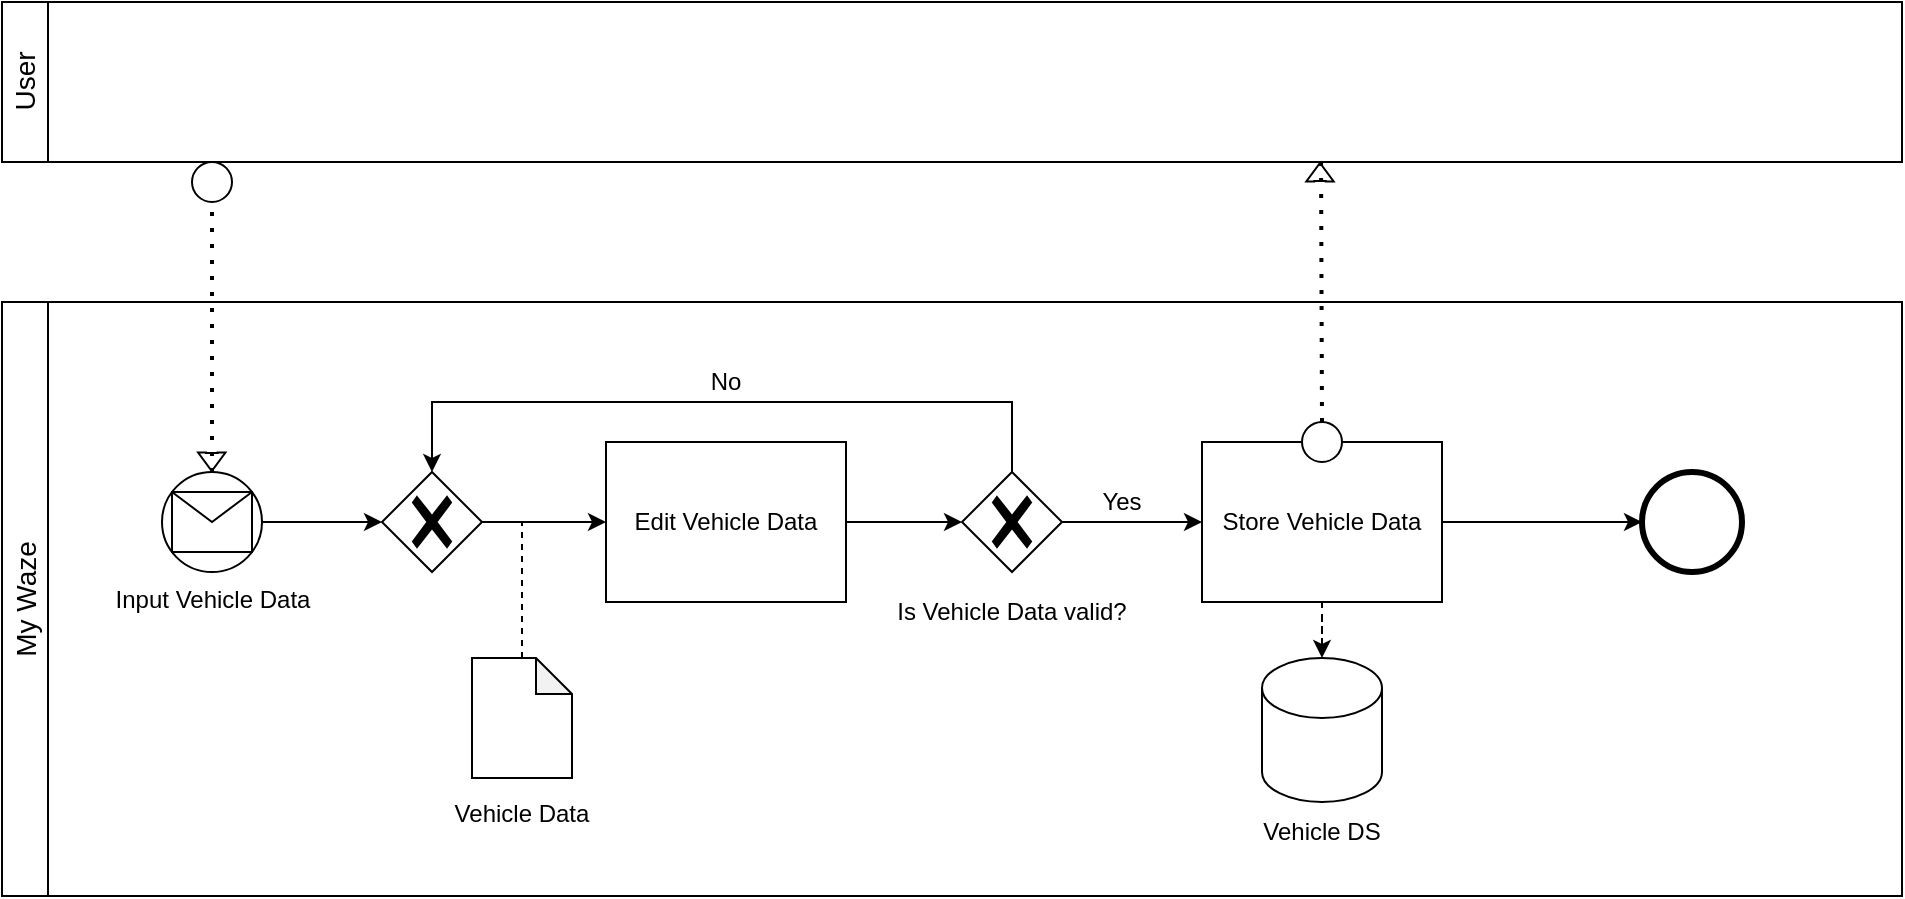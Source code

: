 <mxfile version="26.2.14">
  <diagram name="Page-1" id="6BgvNLLH9mB0-3ZaWdmu">
    <mxGraphModel dx="2084" dy="1070" grid="1" gridSize="10" guides="1" tooltips="1" connect="1" arrows="1" fold="1" page="1" pageScale="1" pageWidth="827" pageHeight="1169" math="0" shadow="0">
      <root>
        <mxCell id="0" />
        <mxCell id="1" parent="0" />
        <mxCell id="jeyQ8Pxxj93HgxO3kcwC-35" value="&lt;span style=&quot;font-weight: normal;&quot;&gt;&lt;font style=&quot;font-size: 14px;&quot;&gt;User&lt;/font&gt;&lt;/span&gt;" style="swimlane;horizontal=0;whiteSpace=wrap;html=1;startSize=23;" parent="1" vertex="1">
          <mxGeometry x="360" y="380" width="950" height="80" as="geometry" />
        </mxCell>
        <mxCell id="jeyQ8Pxxj93HgxO3kcwC-36" value="&lt;font style=&quot;font-size: 14px; font-weight: normal;&quot;&gt;My Waze&lt;/font&gt;" style="swimlane;horizontal=0;whiteSpace=wrap;html=1;startSize=23;" parent="1" vertex="1">
          <mxGeometry x="360" y="530" width="950" height="297" as="geometry" />
        </mxCell>
        <mxCell id="jeyQ8Pxxj93HgxO3kcwC-70" value="Input Vehicle Data" style="shape=mxgraph.bpmn.shape;html=1;verticalLabelPosition=bottom;labelBackgroundColor=#ffffff;verticalAlign=top;perimeter=ellipsePerimeter;outline=standard;symbol=general;" parent="jeyQ8Pxxj93HgxO3kcwC-36" vertex="1">
          <mxGeometry x="80" y="85" width="50" height="50" as="geometry" />
        </mxCell>
        <mxCell id="jeyQ8Pxxj93HgxO3kcwC-71" value="" style="shape=message;whiteSpace=wrap;html=1;" parent="jeyQ8Pxxj93HgxO3kcwC-36" vertex="1">
          <mxGeometry x="85" y="95" width="40" height="30" as="geometry" />
        </mxCell>
        <mxCell id="jeyQ8Pxxj93HgxO3kcwC-72" value="" style="shape=flexArrow;endArrow=classic;html=1;rounded=0;width=5.76;endSize=2.731;endWidth=6.918;" parent="jeyQ8Pxxj93HgxO3kcwC-36" edge="1">
          <mxGeometry width="50" height="50" relative="1" as="geometry">
            <mxPoint x="104.89" y="75" as="sourcePoint" />
            <mxPoint x="104.89" y="85" as="targetPoint" />
          </mxGeometry>
        </mxCell>
        <mxCell id="jeyQ8Pxxj93HgxO3kcwC-73" value="" style="endArrow=none;dashed=1;html=1;dashPattern=1 3;strokeWidth=2;rounded=0;exitX=0.5;exitY=0;exitDx=0;exitDy=0;" parent="jeyQ8Pxxj93HgxO3kcwC-36" source="jeyQ8Pxxj93HgxO3kcwC-70" target="jeyQ8Pxxj93HgxO3kcwC-75" edge="1">
          <mxGeometry width="50" height="50" relative="1" as="geometry">
            <mxPoint x="320" y="160" as="sourcePoint" />
            <mxPoint x="135" y="-70" as="targetPoint" />
          </mxGeometry>
        </mxCell>
        <mxCell id="jeyQ8Pxxj93HgxO3kcwC-75" value="" style="ellipse;whiteSpace=wrap;html=1;" parent="jeyQ8Pxxj93HgxO3kcwC-36" vertex="1">
          <mxGeometry x="95" y="-70" width="20" height="20" as="geometry" />
        </mxCell>
        <mxCell id="2XZ-TuOFSpMVrR0CIzhd-1" value="Edit Vehicle Data" style="points=[[0.25,0,0],[0.5,0,0],[0.75,0,0],[1,0.25,0],[1,0.5,0],[1,0.75,0],[0.75,1,0],[0.5,1,0],[0.25,1,0],[0,0.75,0],[0,0.5,0],[0,0.25,0]];shape=mxgraph.bpmn.task2;whiteSpace=wrap;rectStyle=rounded;size=10;html=1;container=1;expand=0;collapsible=0;taskMarker=service;" parent="jeyQ8Pxxj93HgxO3kcwC-36" vertex="1">
          <mxGeometry x="302" y="70" width="120" height="80" as="geometry" />
        </mxCell>
        <mxCell id="2XZ-TuOFSpMVrR0CIzhd-2" value="" style="points=[[0.25,0.25,0],[0.5,0,0],[0.75,0.25,0],[1,0.5,0],[0.75,0.75,0],[0.5,1,0],[0.25,0.75,0],[0,0.5,0]];shape=mxgraph.bpmn.gateway2;html=1;verticalLabelPosition=bottom;labelBackgroundColor=#ffffff;verticalAlign=top;align=center;perimeter=rhombusPerimeter;outlineConnect=0;outline=none;symbol=none;gwType=exclusive;" parent="jeyQ8Pxxj93HgxO3kcwC-36" vertex="1">
          <mxGeometry x="190" y="85" width="50" height="50" as="geometry" />
        </mxCell>
        <mxCell id="2XZ-TuOFSpMVrR0CIzhd-3" style="edgeStyle=orthogonalEdgeStyle;rounded=0;orthogonalLoop=1;jettySize=auto;html=1;entryX=0;entryY=0.5;entryDx=0;entryDy=0;entryPerimeter=0;" parent="jeyQ8Pxxj93HgxO3kcwC-36" source="jeyQ8Pxxj93HgxO3kcwC-70" target="2XZ-TuOFSpMVrR0CIzhd-2" edge="1">
          <mxGeometry relative="1" as="geometry" />
        </mxCell>
        <mxCell id="2XZ-TuOFSpMVrR0CIzhd-4" style="edgeStyle=orthogonalEdgeStyle;rounded=0;orthogonalLoop=1;jettySize=auto;html=1;entryX=0;entryY=0.5;entryDx=0;entryDy=0;entryPerimeter=0;" parent="jeyQ8Pxxj93HgxO3kcwC-36" source="2XZ-TuOFSpMVrR0CIzhd-2" target="2XZ-TuOFSpMVrR0CIzhd-1" edge="1">
          <mxGeometry relative="1" as="geometry" />
        </mxCell>
        <mxCell id="2XZ-TuOFSpMVrR0CIzhd-5" value="" style="points=[[0.25,0.25,0],[0.5,0,0],[0.75,0.25,0],[1,0.5,0],[0.75,0.75,0],[0.5,1,0],[0.25,0.75,0],[0,0.5,0]];shape=mxgraph.bpmn.gateway2;html=1;verticalLabelPosition=bottom;labelBackgroundColor=#ffffff;verticalAlign=top;align=center;perimeter=rhombusPerimeter;outlineConnect=0;outline=none;symbol=none;gwType=exclusive;" parent="jeyQ8Pxxj93HgxO3kcwC-36" vertex="1">
          <mxGeometry x="480" y="85" width="50" height="50" as="geometry" />
        </mxCell>
        <mxCell id="2XZ-TuOFSpMVrR0CIzhd-6" style="edgeStyle=orthogonalEdgeStyle;rounded=0;orthogonalLoop=1;jettySize=auto;html=1;entryX=0;entryY=0.5;entryDx=0;entryDy=0;entryPerimeter=0;" parent="jeyQ8Pxxj93HgxO3kcwC-36" source="2XZ-TuOFSpMVrR0CIzhd-1" target="2XZ-TuOFSpMVrR0CIzhd-5" edge="1">
          <mxGeometry relative="1" as="geometry" />
        </mxCell>
        <mxCell id="2XZ-TuOFSpMVrR0CIzhd-7" style="edgeStyle=orthogonalEdgeStyle;rounded=0;orthogonalLoop=1;jettySize=auto;html=1;entryX=0.5;entryY=0;entryDx=0;entryDy=0;entryPerimeter=0;" parent="jeyQ8Pxxj93HgxO3kcwC-36" source="2XZ-TuOFSpMVrR0CIzhd-5" target="2XZ-TuOFSpMVrR0CIzhd-2" edge="1">
          <mxGeometry relative="1" as="geometry">
            <Array as="points">
              <mxPoint x="505" y="50" />
              <mxPoint x="215" y="50" />
            </Array>
          </mxGeometry>
        </mxCell>
        <mxCell id="2XZ-TuOFSpMVrR0CIzhd-20" style="edgeStyle=orthogonalEdgeStyle;rounded=0;orthogonalLoop=1;jettySize=auto;html=1;entryX=0;entryY=0.5;entryDx=0;entryDy=0;" parent="jeyQ8Pxxj93HgxO3kcwC-36" source="2XZ-TuOFSpMVrR0CIzhd-8" target="2XZ-TuOFSpMVrR0CIzhd-19" edge="1">
          <mxGeometry relative="1" as="geometry" />
        </mxCell>
        <mxCell id="W64uAMUBwmarSMU9e9bh-2" style="edgeStyle=orthogonalEdgeStyle;rounded=0;orthogonalLoop=1;jettySize=auto;html=1;dashed=1;" edge="1" parent="jeyQ8Pxxj93HgxO3kcwC-36" source="2XZ-TuOFSpMVrR0CIzhd-8" target="W64uAMUBwmarSMU9e9bh-1">
          <mxGeometry relative="1" as="geometry" />
        </mxCell>
        <mxCell id="2XZ-TuOFSpMVrR0CIzhd-8" value="Store Vehicle Data" style="points=[[0.25,0,0],[0.5,0,0],[0.75,0,0],[1,0.25,0],[1,0.5,0],[1,0.75,0],[0.75,1,0],[0.5,1,0],[0.25,1,0],[0,0.75,0],[0,0.5,0],[0,0.25,0]];shape=mxgraph.bpmn.task2;whiteSpace=wrap;rectStyle=rounded;size=10;html=1;container=1;expand=0;collapsible=0;taskMarker=service;" parent="jeyQ8Pxxj93HgxO3kcwC-36" vertex="1">
          <mxGeometry x="600" y="70" width="120" height="80" as="geometry" />
        </mxCell>
        <mxCell id="2XZ-TuOFSpMVrR0CIzhd-9" value="" style="endArrow=none;dashed=1;html=1;dashPattern=1 3;strokeWidth=2;rounded=0;" parent="jeyQ8Pxxj93HgxO3kcwC-36" source="2XZ-TuOFSpMVrR0CIzhd-11" edge="1">
          <mxGeometry width="50" height="50" relative="1" as="geometry">
            <mxPoint x="659.52" y="70" as="sourcePoint" />
            <mxPoint x="659.52" y="-70" as="targetPoint" />
          </mxGeometry>
        </mxCell>
        <mxCell id="2XZ-TuOFSpMVrR0CIzhd-10" value="" style="shape=flexArrow;endArrow=classic;html=1;rounded=0;width=5.76;endSize=2.731;endWidth=6.918;" parent="jeyQ8Pxxj93HgxO3kcwC-36" edge="1">
          <mxGeometry width="50" height="50" relative="1" as="geometry">
            <mxPoint x="659" y="-60" as="sourcePoint" />
            <mxPoint x="659" y="-70" as="targetPoint" />
          </mxGeometry>
        </mxCell>
        <mxCell id="2XZ-TuOFSpMVrR0CIzhd-11" value="" style="ellipse;whiteSpace=wrap;html=1;" parent="jeyQ8Pxxj93HgxO3kcwC-36" vertex="1">
          <mxGeometry x="650" y="60" width="20" height="20" as="geometry" />
        </mxCell>
        <mxCell id="2XZ-TuOFSpMVrR0CIzhd-12" style="edgeStyle=orthogonalEdgeStyle;rounded=0;orthogonalLoop=1;jettySize=auto;html=1;entryX=0;entryY=0.5;entryDx=0;entryDy=0;entryPerimeter=0;" parent="jeyQ8Pxxj93HgxO3kcwC-36" source="2XZ-TuOFSpMVrR0CIzhd-5" target="2XZ-TuOFSpMVrR0CIzhd-8" edge="1">
          <mxGeometry relative="1" as="geometry" />
        </mxCell>
        <mxCell id="2XZ-TuOFSpMVrR0CIzhd-13" value="Is Vehicle Data valid?" style="text;html=1;align=center;verticalAlign=middle;whiteSpace=wrap;rounded=0;" parent="jeyQ8Pxxj93HgxO3kcwC-36" vertex="1">
          <mxGeometry x="445" y="140" width="120" height="30" as="geometry" />
        </mxCell>
        <mxCell id="2XZ-TuOFSpMVrR0CIzhd-14" value="No" style="text;html=1;align=center;verticalAlign=middle;whiteSpace=wrap;rounded=0;" parent="jeyQ8Pxxj93HgxO3kcwC-36" vertex="1">
          <mxGeometry x="302" y="25" width="120" height="30" as="geometry" />
        </mxCell>
        <mxCell id="2XZ-TuOFSpMVrR0CIzhd-15" value="Yes" style="text;html=1;align=center;verticalAlign=middle;whiteSpace=wrap;rounded=0;" parent="jeyQ8Pxxj93HgxO3kcwC-36" vertex="1">
          <mxGeometry x="500" y="85" width="120" height="30" as="geometry" />
        </mxCell>
        <mxCell id="2XZ-TuOFSpMVrR0CIzhd-16" style="edgeStyle=orthogonalEdgeStyle;rounded=0;orthogonalLoop=1;jettySize=auto;html=1;endArrow=none;startFill=0;dashed=1;" parent="jeyQ8Pxxj93HgxO3kcwC-36" source="2XZ-TuOFSpMVrR0CIzhd-17" edge="1">
          <mxGeometry relative="1" as="geometry">
            <mxPoint x="260" y="110" as="targetPoint" />
          </mxGeometry>
        </mxCell>
        <mxCell id="2XZ-TuOFSpMVrR0CIzhd-17" value="" style="shape=note;whiteSpace=wrap;html=1;backgroundOutline=1;darkOpacity=0.05;size=18;" parent="jeyQ8Pxxj93HgxO3kcwC-36" vertex="1">
          <mxGeometry x="235" y="178" width="50" height="60" as="geometry" />
        </mxCell>
        <mxCell id="2XZ-TuOFSpMVrR0CIzhd-18" value="Vehicle Data" style="text;html=1;align=center;verticalAlign=middle;whiteSpace=wrap;rounded=0;" parent="jeyQ8Pxxj93HgxO3kcwC-36" vertex="1">
          <mxGeometry x="200" y="241" width="120" height="30" as="geometry" />
        </mxCell>
        <mxCell id="2XZ-TuOFSpMVrR0CIzhd-19" value="" style="shape=mxgraph.bpmn.shape;html=1;verticalLabelPosition=bottom;labelBackgroundColor=#ffffff;verticalAlign=top;perimeter=ellipsePerimeter;outline=end;symbol=general;" parent="jeyQ8Pxxj93HgxO3kcwC-36" vertex="1">
          <mxGeometry x="820" y="85" width="50" height="50" as="geometry" />
        </mxCell>
        <mxCell id="W64uAMUBwmarSMU9e9bh-1" value="" style="shape=cylinder3;whiteSpace=wrap;html=1;boundedLbl=1;backgroundOutline=1;size=15;" vertex="1" parent="jeyQ8Pxxj93HgxO3kcwC-36">
          <mxGeometry x="630" y="178" width="60" height="72" as="geometry" />
        </mxCell>
        <mxCell id="W64uAMUBwmarSMU9e9bh-3" value="Vehicle DS" style="text;html=1;align=center;verticalAlign=middle;whiteSpace=wrap;rounded=0;" vertex="1" parent="jeyQ8Pxxj93HgxO3kcwC-36">
          <mxGeometry x="600" y="250" width="120" height="30" as="geometry" />
        </mxCell>
      </root>
    </mxGraphModel>
  </diagram>
</mxfile>
